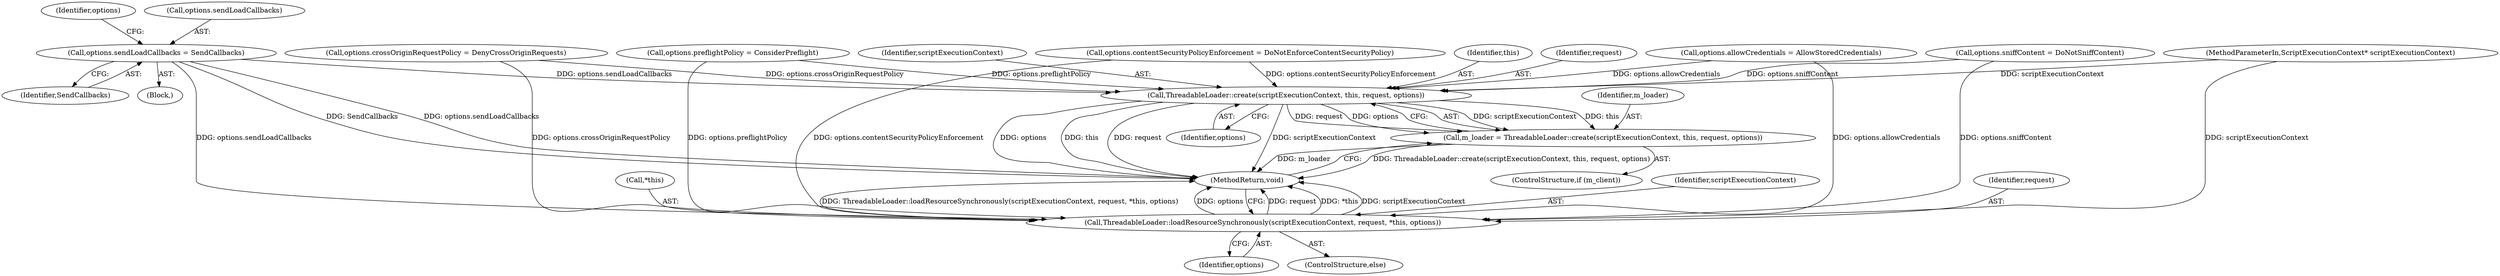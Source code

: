 digraph "0_Chrome_d0c31f0342cefc46a3b3d80359a9779d044d4c0d_17@API" {
"1000130" [label="(Call,options.sendLoadCallbacks = SendCallbacks)"];
"1000164" [label="(Call,ThreadableLoader::create(scriptExecutionContext, this, request, options))"];
"1000162" [label="(Call,m_loader = ThreadableLoader::create(scriptExecutionContext, this, request, options))"];
"1000170" [label="(Call,ThreadableLoader::loadResourceSynchronously(scriptExecutionContext, request, *this, options))"];
"1000173" [label="(Call,*this)"];
"1000137" [label="(Identifier,options)"];
"1000168" [label="(Identifier,options)"];
"1000150" [label="(Call,options.crossOriginRequestPolicy = DenyCrossOriginRequests)"];
"1000134" [label="(Identifier,SendCallbacks)"];
"1000155" [label="(Call,options.contentSecurityPolicyEnforcement = DoNotEnforceContentSecurityPolicy)"];
"1000166" [label="(Identifier,this)"];
"1000164" [label="(Call,ThreadableLoader::create(scriptExecutionContext, this, request, options))"];
"1000140" [label="(Call,options.preflightPolicy = ConsiderPreflight)"];
"1000162" [label="(Call,m_loader = ThreadableLoader::create(scriptExecutionContext, this, request, options))"];
"1000145" [label="(Call,options.allowCredentials = AllowStoredCredentials)"];
"1000171" [label="(Identifier,scriptExecutionContext)"];
"1000130" [label="(Call,options.sendLoadCallbacks = SendCallbacks)"];
"1000176" [label="(MethodReturn,void)"];
"1000170" [label="(Call,ThreadableLoader::loadResourceSynchronously(scriptExecutionContext, request, *this, options))"];
"1000103" [label="(Block,)"];
"1000135" [label="(Call,options.sniffContent = DoNotSniffContent)"];
"1000101" [label="(MethodParameterIn,ScriptExecutionContext* scriptExecutionContext)"];
"1000175" [label="(Identifier,options)"];
"1000163" [label="(Identifier,m_loader)"];
"1000172" [label="(Identifier,request)"];
"1000160" [label="(ControlStructure,if (m_client))"];
"1000131" [label="(Call,options.sendLoadCallbacks)"];
"1000167" [label="(Identifier,request)"];
"1000169" [label="(ControlStructure,else)"];
"1000165" [label="(Identifier,scriptExecutionContext)"];
"1000130" -> "1000103"  [label="AST: "];
"1000130" -> "1000134"  [label="CFG: "];
"1000131" -> "1000130"  [label="AST: "];
"1000134" -> "1000130"  [label="AST: "];
"1000137" -> "1000130"  [label="CFG: "];
"1000130" -> "1000176"  [label="DDG: SendCallbacks"];
"1000130" -> "1000176"  [label="DDG: options.sendLoadCallbacks"];
"1000130" -> "1000164"  [label="DDG: options.sendLoadCallbacks"];
"1000130" -> "1000170"  [label="DDG: options.sendLoadCallbacks"];
"1000164" -> "1000162"  [label="AST: "];
"1000164" -> "1000168"  [label="CFG: "];
"1000165" -> "1000164"  [label="AST: "];
"1000166" -> "1000164"  [label="AST: "];
"1000167" -> "1000164"  [label="AST: "];
"1000168" -> "1000164"  [label="AST: "];
"1000162" -> "1000164"  [label="CFG: "];
"1000164" -> "1000176"  [label="DDG: options"];
"1000164" -> "1000176"  [label="DDG: this"];
"1000164" -> "1000176"  [label="DDG: request"];
"1000164" -> "1000176"  [label="DDG: scriptExecutionContext"];
"1000164" -> "1000162"  [label="DDG: scriptExecutionContext"];
"1000164" -> "1000162"  [label="DDG: this"];
"1000164" -> "1000162"  [label="DDG: request"];
"1000164" -> "1000162"  [label="DDG: options"];
"1000101" -> "1000164"  [label="DDG: scriptExecutionContext"];
"1000150" -> "1000164"  [label="DDG: options.crossOriginRequestPolicy"];
"1000140" -> "1000164"  [label="DDG: options.preflightPolicy"];
"1000135" -> "1000164"  [label="DDG: options.sniffContent"];
"1000155" -> "1000164"  [label="DDG: options.contentSecurityPolicyEnforcement"];
"1000145" -> "1000164"  [label="DDG: options.allowCredentials"];
"1000162" -> "1000160"  [label="AST: "];
"1000163" -> "1000162"  [label="AST: "];
"1000176" -> "1000162"  [label="CFG: "];
"1000162" -> "1000176"  [label="DDG: ThreadableLoader::create(scriptExecutionContext, this, request, options)"];
"1000162" -> "1000176"  [label="DDG: m_loader"];
"1000170" -> "1000169"  [label="AST: "];
"1000170" -> "1000175"  [label="CFG: "];
"1000171" -> "1000170"  [label="AST: "];
"1000172" -> "1000170"  [label="AST: "];
"1000173" -> "1000170"  [label="AST: "];
"1000175" -> "1000170"  [label="AST: "];
"1000176" -> "1000170"  [label="CFG: "];
"1000170" -> "1000176"  [label="DDG: request"];
"1000170" -> "1000176"  [label="DDG: *this"];
"1000170" -> "1000176"  [label="DDG: scriptExecutionContext"];
"1000170" -> "1000176"  [label="DDG: ThreadableLoader::loadResourceSynchronously(scriptExecutionContext, request, *this, options)"];
"1000170" -> "1000176"  [label="DDG: options"];
"1000101" -> "1000170"  [label="DDG: scriptExecutionContext"];
"1000150" -> "1000170"  [label="DDG: options.crossOriginRequestPolicy"];
"1000140" -> "1000170"  [label="DDG: options.preflightPolicy"];
"1000135" -> "1000170"  [label="DDG: options.sniffContent"];
"1000155" -> "1000170"  [label="DDG: options.contentSecurityPolicyEnforcement"];
"1000145" -> "1000170"  [label="DDG: options.allowCredentials"];
}
